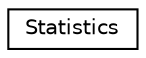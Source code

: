 digraph "Graphical Class Hierarchy"
{
  edge [fontname="Helvetica",fontsize="10",labelfontname="Helvetica",labelfontsize="10"];
  node [fontname="Helvetica",fontsize="10",shape=record];
  rankdir="LR";
  Node0 [label="Statistics",height=0.2,width=0.4,color="black", fillcolor="white", style="filled",URL="$classz3py_1_1_statistics.html",tooltip="Statistics. "];
}
